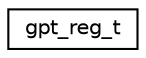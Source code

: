 digraph "Graphical Class Hierarchy"
{
 // LATEX_PDF_SIZE
  edge [fontname="Helvetica",fontsize="10",labelfontname="Helvetica",labelfontsize="10"];
  node [fontname="Helvetica",fontsize="10",shape=record];
  rankdir="LR";
  Node0 [label="gpt_reg_t",height=0.2,width=0.4,color="black", fillcolor="white", style="filled",URL="$structgpt__reg__t.html",tooltip="GPT registers."];
}

